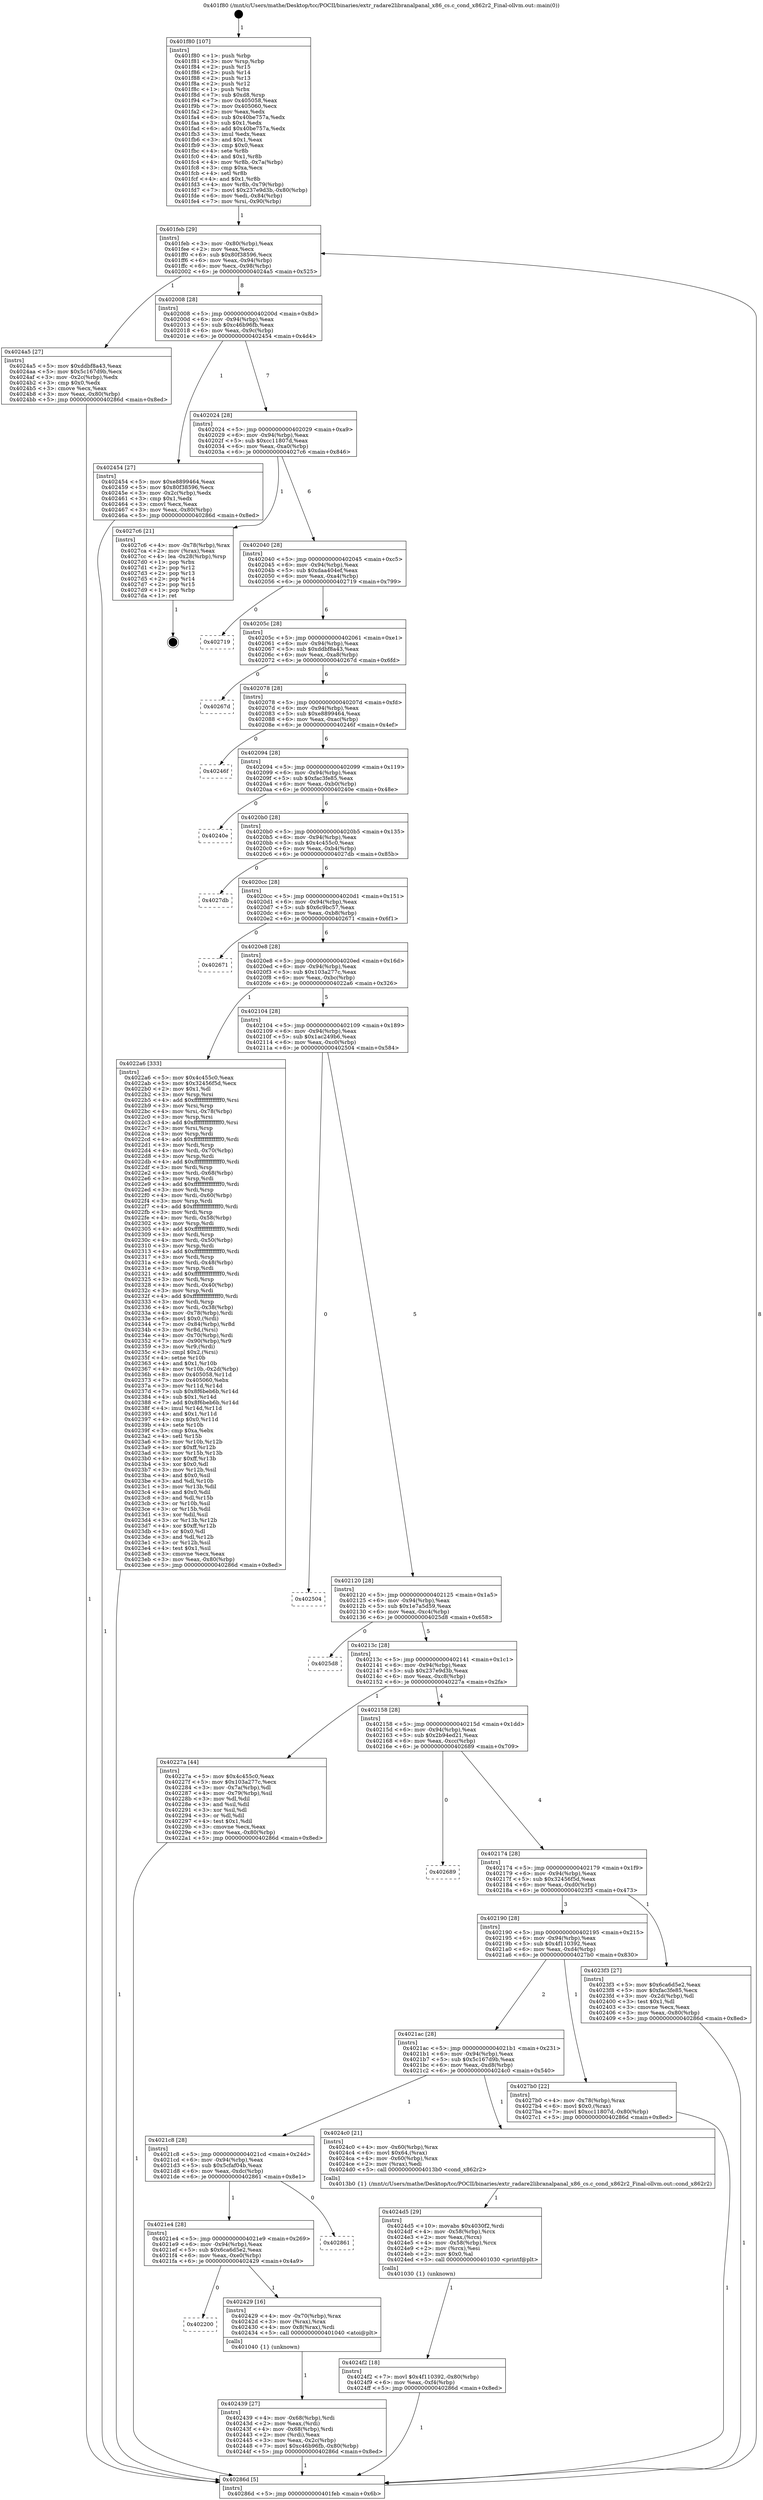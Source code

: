 digraph "0x401f80" {
  label = "0x401f80 (/mnt/c/Users/mathe/Desktop/tcc/POCII/binaries/extr_radare2libranalpanal_x86_cs.c_cond_x862r2_Final-ollvm.out::main(0))"
  labelloc = "t"
  node[shape=record]

  Entry [label="",width=0.3,height=0.3,shape=circle,fillcolor=black,style=filled]
  "0x401feb" [label="{
     0x401feb [29]\l
     | [instrs]\l
     &nbsp;&nbsp;0x401feb \<+3\>: mov -0x80(%rbp),%eax\l
     &nbsp;&nbsp;0x401fee \<+2\>: mov %eax,%ecx\l
     &nbsp;&nbsp;0x401ff0 \<+6\>: sub $0x80f38596,%ecx\l
     &nbsp;&nbsp;0x401ff6 \<+6\>: mov %eax,-0x94(%rbp)\l
     &nbsp;&nbsp;0x401ffc \<+6\>: mov %ecx,-0x98(%rbp)\l
     &nbsp;&nbsp;0x402002 \<+6\>: je 00000000004024a5 \<main+0x525\>\l
  }"]
  "0x4024a5" [label="{
     0x4024a5 [27]\l
     | [instrs]\l
     &nbsp;&nbsp;0x4024a5 \<+5\>: mov $0xddbf8a43,%eax\l
     &nbsp;&nbsp;0x4024aa \<+5\>: mov $0x5c167d9b,%ecx\l
     &nbsp;&nbsp;0x4024af \<+3\>: mov -0x2c(%rbp),%edx\l
     &nbsp;&nbsp;0x4024b2 \<+3\>: cmp $0x0,%edx\l
     &nbsp;&nbsp;0x4024b5 \<+3\>: cmove %ecx,%eax\l
     &nbsp;&nbsp;0x4024b8 \<+3\>: mov %eax,-0x80(%rbp)\l
     &nbsp;&nbsp;0x4024bb \<+5\>: jmp 000000000040286d \<main+0x8ed\>\l
  }"]
  "0x402008" [label="{
     0x402008 [28]\l
     | [instrs]\l
     &nbsp;&nbsp;0x402008 \<+5\>: jmp 000000000040200d \<main+0x8d\>\l
     &nbsp;&nbsp;0x40200d \<+6\>: mov -0x94(%rbp),%eax\l
     &nbsp;&nbsp;0x402013 \<+5\>: sub $0xc46b96fb,%eax\l
     &nbsp;&nbsp;0x402018 \<+6\>: mov %eax,-0x9c(%rbp)\l
     &nbsp;&nbsp;0x40201e \<+6\>: je 0000000000402454 \<main+0x4d4\>\l
  }"]
  Exit [label="",width=0.3,height=0.3,shape=circle,fillcolor=black,style=filled,peripheries=2]
  "0x402454" [label="{
     0x402454 [27]\l
     | [instrs]\l
     &nbsp;&nbsp;0x402454 \<+5\>: mov $0xe8899464,%eax\l
     &nbsp;&nbsp;0x402459 \<+5\>: mov $0x80f38596,%ecx\l
     &nbsp;&nbsp;0x40245e \<+3\>: mov -0x2c(%rbp),%edx\l
     &nbsp;&nbsp;0x402461 \<+3\>: cmp $0x1,%edx\l
     &nbsp;&nbsp;0x402464 \<+3\>: cmovl %ecx,%eax\l
     &nbsp;&nbsp;0x402467 \<+3\>: mov %eax,-0x80(%rbp)\l
     &nbsp;&nbsp;0x40246a \<+5\>: jmp 000000000040286d \<main+0x8ed\>\l
  }"]
  "0x402024" [label="{
     0x402024 [28]\l
     | [instrs]\l
     &nbsp;&nbsp;0x402024 \<+5\>: jmp 0000000000402029 \<main+0xa9\>\l
     &nbsp;&nbsp;0x402029 \<+6\>: mov -0x94(%rbp),%eax\l
     &nbsp;&nbsp;0x40202f \<+5\>: sub $0xcc11807d,%eax\l
     &nbsp;&nbsp;0x402034 \<+6\>: mov %eax,-0xa0(%rbp)\l
     &nbsp;&nbsp;0x40203a \<+6\>: je 00000000004027c6 \<main+0x846\>\l
  }"]
  "0x4024f2" [label="{
     0x4024f2 [18]\l
     | [instrs]\l
     &nbsp;&nbsp;0x4024f2 \<+7\>: movl $0x4f110392,-0x80(%rbp)\l
     &nbsp;&nbsp;0x4024f9 \<+6\>: mov %eax,-0xf4(%rbp)\l
     &nbsp;&nbsp;0x4024ff \<+5\>: jmp 000000000040286d \<main+0x8ed\>\l
  }"]
  "0x4027c6" [label="{
     0x4027c6 [21]\l
     | [instrs]\l
     &nbsp;&nbsp;0x4027c6 \<+4\>: mov -0x78(%rbp),%rax\l
     &nbsp;&nbsp;0x4027ca \<+2\>: mov (%rax),%eax\l
     &nbsp;&nbsp;0x4027cc \<+4\>: lea -0x28(%rbp),%rsp\l
     &nbsp;&nbsp;0x4027d0 \<+1\>: pop %rbx\l
     &nbsp;&nbsp;0x4027d1 \<+2\>: pop %r12\l
     &nbsp;&nbsp;0x4027d3 \<+2\>: pop %r13\l
     &nbsp;&nbsp;0x4027d5 \<+2\>: pop %r14\l
     &nbsp;&nbsp;0x4027d7 \<+2\>: pop %r15\l
     &nbsp;&nbsp;0x4027d9 \<+1\>: pop %rbp\l
     &nbsp;&nbsp;0x4027da \<+1\>: ret\l
  }"]
  "0x402040" [label="{
     0x402040 [28]\l
     | [instrs]\l
     &nbsp;&nbsp;0x402040 \<+5\>: jmp 0000000000402045 \<main+0xc5\>\l
     &nbsp;&nbsp;0x402045 \<+6\>: mov -0x94(%rbp),%eax\l
     &nbsp;&nbsp;0x40204b \<+5\>: sub $0xdaa404ef,%eax\l
     &nbsp;&nbsp;0x402050 \<+6\>: mov %eax,-0xa4(%rbp)\l
     &nbsp;&nbsp;0x402056 \<+6\>: je 0000000000402719 \<main+0x799\>\l
  }"]
  "0x4024d5" [label="{
     0x4024d5 [29]\l
     | [instrs]\l
     &nbsp;&nbsp;0x4024d5 \<+10\>: movabs $0x4030f2,%rdi\l
     &nbsp;&nbsp;0x4024df \<+4\>: mov -0x58(%rbp),%rcx\l
     &nbsp;&nbsp;0x4024e3 \<+2\>: mov %eax,(%rcx)\l
     &nbsp;&nbsp;0x4024e5 \<+4\>: mov -0x58(%rbp),%rcx\l
     &nbsp;&nbsp;0x4024e9 \<+2\>: mov (%rcx),%esi\l
     &nbsp;&nbsp;0x4024eb \<+2\>: mov $0x0,%al\l
     &nbsp;&nbsp;0x4024ed \<+5\>: call 0000000000401030 \<printf@plt\>\l
     | [calls]\l
     &nbsp;&nbsp;0x401030 \{1\} (unknown)\l
  }"]
  "0x402719" [label="{
     0x402719\l
  }", style=dashed]
  "0x40205c" [label="{
     0x40205c [28]\l
     | [instrs]\l
     &nbsp;&nbsp;0x40205c \<+5\>: jmp 0000000000402061 \<main+0xe1\>\l
     &nbsp;&nbsp;0x402061 \<+6\>: mov -0x94(%rbp),%eax\l
     &nbsp;&nbsp;0x402067 \<+5\>: sub $0xddbf8a43,%eax\l
     &nbsp;&nbsp;0x40206c \<+6\>: mov %eax,-0xa8(%rbp)\l
     &nbsp;&nbsp;0x402072 \<+6\>: je 000000000040267d \<main+0x6fd\>\l
  }"]
  "0x402439" [label="{
     0x402439 [27]\l
     | [instrs]\l
     &nbsp;&nbsp;0x402439 \<+4\>: mov -0x68(%rbp),%rdi\l
     &nbsp;&nbsp;0x40243d \<+2\>: mov %eax,(%rdi)\l
     &nbsp;&nbsp;0x40243f \<+4\>: mov -0x68(%rbp),%rdi\l
     &nbsp;&nbsp;0x402443 \<+2\>: mov (%rdi),%eax\l
     &nbsp;&nbsp;0x402445 \<+3\>: mov %eax,-0x2c(%rbp)\l
     &nbsp;&nbsp;0x402448 \<+7\>: movl $0xc46b96fb,-0x80(%rbp)\l
     &nbsp;&nbsp;0x40244f \<+5\>: jmp 000000000040286d \<main+0x8ed\>\l
  }"]
  "0x40267d" [label="{
     0x40267d\l
  }", style=dashed]
  "0x402078" [label="{
     0x402078 [28]\l
     | [instrs]\l
     &nbsp;&nbsp;0x402078 \<+5\>: jmp 000000000040207d \<main+0xfd\>\l
     &nbsp;&nbsp;0x40207d \<+6\>: mov -0x94(%rbp),%eax\l
     &nbsp;&nbsp;0x402083 \<+5\>: sub $0xe8899464,%eax\l
     &nbsp;&nbsp;0x402088 \<+6\>: mov %eax,-0xac(%rbp)\l
     &nbsp;&nbsp;0x40208e \<+6\>: je 000000000040246f \<main+0x4ef\>\l
  }"]
  "0x402200" [label="{
     0x402200\l
  }", style=dashed]
  "0x40246f" [label="{
     0x40246f\l
  }", style=dashed]
  "0x402094" [label="{
     0x402094 [28]\l
     | [instrs]\l
     &nbsp;&nbsp;0x402094 \<+5\>: jmp 0000000000402099 \<main+0x119\>\l
     &nbsp;&nbsp;0x402099 \<+6\>: mov -0x94(%rbp),%eax\l
     &nbsp;&nbsp;0x40209f \<+5\>: sub $0xfac3fe85,%eax\l
     &nbsp;&nbsp;0x4020a4 \<+6\>: mov %eax,-0xb0(%rbp)\l
     &nbsp;&nbsp;0x4020aa \<+6\>: je 000000000040240e \<main+0x48e\>\l
  }"]
  "0x402429" [label="{
     0x402429 [16]\l
     | [instrs]\l
     &nbsp;&nbsp;0x402429 \<+4\>: mov -0x70(%rbp),%rax\l
     &nbsp;&nbsp;0x40242d \<+3\>: mov (%rax),%rax\l
     &nbsp;&nbsp;0x402430 \<+4\>: mov 0x8(%rax),%rdi\l
     &nbsp;&nbsp;0x402434 \<+5\>: call 0000000000401040 \<atoi@plt\>\l
     | [calls]\l
     &nbsp;&nbsp;0x401040 \{1\} (unknown)\l
  }"]
  "0x40240e" [label="{
     0x40240e\l
  }", style=dashed]
  "0x4020b0" [label="{
     0x4020b0 [28]\l
     | [instrs]\l
     &nbsp;&nbsp;0x4020b0 \<+5\>: jmp 00000000004020b5 \<main+0x135\>\l
     &nbsp;&nbsp;0x4020b5 \<+6\>: mov -0x94(%rbp),%eax\l
     &nbsp;&nbsp;0x4020bb \<+5\>: sub $0x4c455c0,%eax\l
     &nbsp;&nbsp;0x4020c0 \<+6\>: mov %eax,-0xb4(%rbp)\l
     &nbsp;&nbsp;0x4020c6 \<+6\>: je 00000000004027db \<main+0x85b\>\l
  }"]
  "0x4021e4" [label="{
     0x4021e4 [28]\l
     | [instrs]\l
     &nbsp;&nbsp;0x4021e4 \<+5\>: jmp 00000000004021e9 \<main+0x269\>\l
     &nbsp;&nbsp;0x4021e9 \<+6\>: mov -0x94(%rbp),%eax\l
     &nbsp;&nbsp;0x4021ef \<+5\>: sub $0x6ca6d5e2,%eax\l
     &nbsp;&nbsp;0x4021f4 \<+6\>: mov %eax,-0xe0(%rbp)\l
     &nbsp;&nbsp;0x4021fa \<+6\>: je 0000000000402429 \<main+0x4a9\>\l
  }"]
  "0x4027db" [label="{
     0x4027db\l
  }", style=dashed]
  "0x4020cc" [label="{
     0x4020cc [28]\l
     | [instrs]\l
     &nbsp;&nbsp;0x4020cc \<+5\>: jmp 00000000004020d1 \<main+0x151\>\l
     &nbsp;&nbsp;0x4020d1 \<+6\>: mov -0x94(%rbp),%eax\l
     &nbsp;&nbsp;0x4020d7 \<+5\>: sub $0x6c9bc57,%eax\l
     &nbsp;&nbsp;0x4020dc \<+6\>: mov %eax,-0xb8(%rbp)\l
     &nbsp;&nbsp;0x4020e2 \<+6\>: je 0000000000402671 \<main+0x6f1\>\l
  }"]
  "0x402861" [label="{
     0x402861\l
  }", style=dashed]
  "0x402671" [label="{
     0x402671\l
  }", style=dashed]
  "0x4020e8" [label="{
     0x4020e8 [28]\l
     | [instrs]\l
     &nbsp;&nbsp;0x4020e8 \<+5\>: jmp 00000000004020ed \<main+0x16d\>\l
     &nbsp;&nbsp;0x4020ed \<+6\>: mov -0x94(%rbp),%eax\l
     &nbsp;&nbsp;0x4020f3 \<+5\>: sub $0x103a277c,%eax\l
     &nbsp;&nbsp;0x4020f8 \<+6\>: mov %eax,-0xbc(%rbp)\l
     &nbsp;&nbsp;0x4020fe \<+6\>: je 00000000004022a6 \<main+0x326\>\l
  }"]
  "0x4021c8" [label="{
     0x4021c8 [28]\l
     | [instrs]\l
     &nbsp;&nbsp;0x4021c8 \<+5\>: jmp 00000000004021cd \<main+0x24d\>\l
     &nbsp;&nbsp;0x4021cd \<+6\>: mov -0x94(%rbp),%eax\l
     &nbsp;&nbsp;0x4021d3 \<+5\>: sub $0x5cfaf04b,%eax\l
     &nbsp;&nbsp;0x4021d8 \<+6\>: mov %eax,-0xdc(%rbp)\l
     &nbsp;&nbsp;0x4021de \<+6\>: je 0000000000402861 \<main+0x8e1\>\l
  }"]
  "0x4022a6" [label="{
     0x4022a6 [333]\l
     | [instrs]\l
     &nbsp;&nbsp;0x4022a6 \<+5\>: mov $0x4c455c0,%eax\l
     &nbsp;&nbsp;0x4022ab \<+5\>: mov $0x32456f5d,%ecx\l
     &nbsp;&nbsp;0x4022b0 \<+2\>: mov $0x1,%dl\l
     &nbsp;&nbsp;0x4022b2 \<+3\>: mov %rsp,%rsi\l
     &nbsp;&nbsp;0x4022b5 \<+4\>: add $0xfffffffffffffff0,%rsi\l
     &nbsp;&nbsp;0x4022b9 \<+3\>: mov %rsi,%rsp\l
     &nbsp;&nbsp;0x4022bc \<+4\>: mov %rsi,-0x78(%rbp)\l
     &nbsp;&nbsp;0x4022c0 \<+3\>: mov %rsp,%rsi\l
     &nbsp;&nbsp;0x4022c3 \<+4\>: add $0xfffffffffffffff0,%rsi\l
     &nbsp;&nbsp;0x4022c7 \<+3\>: mov %rsi,%rsp\l
     &nbsp;&nbsp;0x4022ca \<+3\>: mov %rsp,%rdi\l
     &nbsp;&nbsp;0x4022cd \<+4\>: add $0xfffffffffffffff0,%rdi\l
     &nbsp;&nbsp;0x4022d1 \<+3\>: mov %rdi,%rsp\l
     &nbsp;&nbsp;0x4022d4 \<+4\>: mov %rdi,-0x70(%rbp)\l
     &nbsp;&nbsp;0x4022d8 \<+3\>: mov %rsp,%rdi\l
     &nbsp;&nbsp;0x4022db \<+4\>: add $0xfffffffffffffff0,%rdi\l
     &nbsp;&nbsp;0x4022df \<+3\>: mov %rdi,%rsp\l
     &nbsp;&nbsp;0x4022e2 \<+4\>: mov %rdi,-0x68(%rbp)\l
     &nbsp;&nbsp;0x4022e6 \<+3\>: mov %rsp,%rdi\l
     &nbsp;&nbsp;0x4022e9 \<+4\>: add $0xfffffffffffffff0,%rdi\l
     &nbsp;&nbsp;0x4022ed \<+3\>: mov %rdi,%rsp\l
     &nbsp;&nbsp;0x4022f0 \<+4\>: mov %rdi,-0x60(%rbp)\l
     &nbsp;&nbsp;0x4022f4 \<+3\>: mov %rsp,%rdi\l
     &nbsp;&nbsp;0x4022f7 \<+4\>: add $0xfffffffffffffff0,%rdi\l
     &nbsp;&nbsp;0x4022fb \<+3\>: mov %rdi,%rsp\l
     &nbsp;&nbsp;0x4022fe \<+4\>: mov %rdi,-0x58(%rbp)\l
     &nbsp;&nbsp;0x402302 \<+3\>: mov %rsp,%rdi\l
     &nbsp;&nbsp;0x402305 \<+4\>: add $0xfffffffffffffff0,%rdi\l
     &nbsp;&nbsp;0x402309 \<+3\>: mov %rdi,%rsp\l
     &nbsp;&nbsp;0x40230c \<+4\>: mov %rdi,-0x50(%rbp)\l
     &nbsp;&nbsp;0x402310 \<+3\>: mov %rsp,%rdi\l
     &nbsp;&nbsp;0x402313 \<+4\>: add $0xfffffffffffffff0,%rdi\l
     &nbsp;&nbsp;0x402317 \<+3\>: mov %rdi,%rsp\l
     &nbsp;&nbsp;0x40231a \<+4\>: mov %rdi,-0x48(%rbp)\l
     &nbsp;&nbsp;0x40231e \<+3\>: mov %rsp,%rdi\l
     &nbsp;&nbsp;0x402321 \<+4\>: add $0xfffffffffffffff0,%rdi\l
     &nbsp;&nbsp;0x402325 \<+3\>: mov %rdi,%rsp\l
     &nbsp;&nbsp;0x402328 \<+4\>: mov %rdi,-0x40(%rbp)\l
     &nbsp;&nbsp;0x40232c \<+3\>: mov %rsp,%rdi\l
     &nbsp;&nbsp;0x40232f \<+4\>: add $0xfffffffffffffff0,%rdi\l
     &nbsp;&nbsp;0x402333 \<+3\>: mov %rdi,%rsp\l
     &nbsp;&nbsp;0x402336 \<+4\>: mov %rdi,-0x38(%rbp)\l
     &nbsp;&nbsp;0x40233a \<+4\>: mov -0x78(%rbp),%rdi\l
     &nbsp;&nbsp;0x40233e \<+6\>: movl $0x0,(%rdi)\l
     &nbsp;&nbsp;0x402344 \<+7\>: mov -0x84(%rbp),%r8d\l
     &nbsp;&nbsp;0x40234b \<+3\>: mov %r8d,(%rsi)\l
     &nbsp;&nbsp;0x40234e \<+4\>: mov -0x70(%rbp),%rdi\l
     &nbsp;&nbsp;0x402352 \<+7\>: mov -0x90(%rbp),%r9\l
     &nbsp;&nbsp;0x402359 \<+3\>: mov %r9,(%rdi)\l
     &nbsp;&nbsp;0x40235c \<+3\>: cmpl $0x2,(%rsi)\l
     &nbsp;&nbsp;0x40235f \<+4\>: setne %r10b\l
     &nbsp;&nbsp;0x402363 \<+4\>: and $0x1,%r10b\l
     &nbsp;&nbsp;0x402367 \<+4\>: mov %r10b,-0x2d(%rbp)\l
     &nbsp;&nbsp;0x40236b \<+8\>: mov 0x405058,%r11d\l
     &nbsp;&nbsp;0x402373 \<+7\>: mov 0x405060,%ebx\l
     &nbsp;&nbsp;0x40237a \<+3\>: mov %r11d,%r14d\l
     &nbsp;&nbsp;0x40237d \<+7\>: sub $0x8f6beb6b,%r14d\l
     &nbsp;&nbsp;0x402384 \<+4\>: sub $0x1,%r14d\l
     &nbsp;&nbsp;0x402388 \<+7\>: add $0x8f6beb6b,%r14d\l
     &nbsp;&nbsp;0x40238f \<+4\>: imul %r14d,%r11d\l
     &nbsp;&nbsp;0x402393 \<+4\>: and $0x1,%r11d\l
     &nbsp;&nbsp;0x402397 \<+4\>: cmp $0x0,%r11d\l
     &nbsp;&nbsp;0x40239b \<+4\>: sete %r10b\l
     &nbsp;&nbsp;0x40239f \<+3\>: cmp $0xa,%ebx\l
     &nbsp;&nbsp;0x4023a2 \<+4\>: setl %r15b\l
     &nbsp;&nbsp;0x4023a6 \<+3\>: mov %r10b,%r12b\l
     &nbsp;&nbsp;0x4023a9 \<+4\>: xor $0xff,%r12b\l
     &nbsp;&nbsp;0x4023ad \<+3\>: mov %r15b,%r13b\l
     &nbsp;&nbsp;0x4023b0 \<+4\>: xor $0xff,%r13b\l
     &nbsp;&nbsp;0x4023b4 \<+3\>: xor $0x0,%dl\l
     &nbsp;&nbsp;0x4023b7 \<+3\>: mov %r12b,%sil\l
     &nbsp;&nbsp;0x4023ba \<+4\>: and $0x0,%sil\l
     &nbsp;&nbsp;0x4023be \<+3\>: and %dl,%r10b\l
     &nbsp;&nbsp;0x4023c1 \<+3\>: mov %r13b,%dil\l
     &nbsp;&nbsp;0x4023c4 \<+4\>: and $0x0,%dil\l
     &nbsp;&nbsp;0x4023c8 \<+3\>: and %dl,%r15b\l
     &nbsp;&nbsp;0x4023cb \<+3\>: or %r10b,%sil\l
     &nbsp;&nbsp;0x4023ce \<+3\>: or %r15b,%dil\l
     &nbsp;&nbsp;0x4023d1 \<+3\>: xor %dil,%sil\l
     &nbsp;&nbsp;0x4023d4 \<+3\>: or %r13b,%r12b\l
     &nbsp;&nbsp;0x4023d7 \<+4\>: xor $0xff,%r12b\l
     &nbsp;&nbsp;0x4023db \<+3\>: or $0x0,%dl\l
     &nbsp;&nbsp;0x4023de \<+3\>: and %dl,%r12b\l
     &nbsp;&nbsp;0x4023e1 \<+3\>: or %r12b,%sil\l
     &nbsp;&nbsp;0x4023e4 \<+4\>: test $0x1,%sil\l
     &nbsp;&nbsp;0x4023e8 \<+3\>: cmovne %ecx,%eax\l
     &nbsp;&nbsp;0x4023eb \<+3\>: mov %eax,-0x80(%rbp)\l
     &nbsp;&nbsp;0x4023ee \<+5\>: jmp 000000000040286d \<main+0x8ed\>\l
  }"]
  "0x402104" [label="{
     0x402104 [28]\l
     | [instrs]\l
     &nbsp;&nbsp;0x402104 \<+5\>: jmp 0000000000402109 \<main+0x189\>\l
     &nbsp;&nbsp;0x402109 \<+6\>: mov -0x94(%rbp),%eax\l
     &nbsp;&nbsp;0x40210f \<+5\>: sub $0x1ac249b6,%eax\l
     &nbsp;&nbsp;0x402114 \<+6\>: mov %eax,-0xc0(%rbp)\l
     &nbsp;&nbsp;0x40211a \<+6\>: je 0000000000402504 \<main+0x584\>\l
  }"]
  "0x4024c0" [label="{
     0x4024c0 [21]\l
     | [instrs]\l
     &nbsp;&nbsp;0x4024c0 \<+4\>: mov -0x60(%rbp),%rax\l
     &nbsp;&nbsp;0x4024c4 \<+6\>: movl $0x64,(%rax)\l
     &nbsp;&nbsp;0x4024ca \<+4\>: mov -0x60(%rbp),%rax\l
     &nbsp;&nbsp;0x4024ce \<+2\>: mov (%rax),%edi\l
     &nbsp;&nbsp;0x4024d0 \<+5\>: call 00000000004013b0 \<cond_x862r2\>\l
     | [calls]\l
     &nbsp;&nbsp;0x4013b0 \{1\} (/mnt/c/Users/mathe/Desktop/tcc/POCII/binaries/extr_radare2libranalpanal_x86_cs.c_cond_x862r2_Final-ollvm.out::cond_x862r2)\l
  }"]
  "0x402504" [label="{
     0x402504\l
  }", style=dashed]
  "0x402120" [label="{
     0x402120 [28]\l
     | [instrs]\l
     &nbsp;&nbsp;0x402120 \<+5\>: jmp 0000000000402125 \<main+0x1a5\>\l
     &nbsp;&nbsp;0x402125 \<+6\>: mov -0x94(%rbp),%eax\l
     &nbsp;&nbsp;0x40212b \<+5\>: sub $0x1e7a5d59,%eax\l
     &nbsp;&nbsp;0x402130 \<+6\>: mov %eax,-0xc4(%rbp)\l
     &nbsp;&nbsp;0x402136 \<+6\>: je 00000000004025d8 \<main+0x658\>\l
  }"]
  "0x4021ac" [label="{
     0x4021ac [28]\l
     | [instrs]\l
     &nbsp;&nbsp;0x4021ac \<+5\>: jmp 00000000004021b1 \<main+0x231\>\l
     &nbsp;&nbsp;0x4021b1 \<+6\>: mov -0x94(%rbp),%eax\l
     &nbsp;&nbsp;0x4021b7 \<+5\>: sub $0x5c167d9b,%eax\l
     &nbsp;&nbsp;0x4021bc \<+6\>: mov %eax,-0xd8(%rbp)\l
     &nbsp;&nbsp;0x4021c2 \<+6\>: je 00000000004024c0 \<main+0x540\>\l
  }"]
  "0x4025d8" [label="{
     0x4025d8\l
  }", style=dashed]
  "0x40213c" [label="{
     0x40213c [28]\l
     | [instrs]\l
     &nbsp;&nbsp;0x40213c \<+5\>: jmp 0000000000402141 \<main+0x1c1\>\l
     &nbsp;&nbsp;0x402141 \<+6\>: mov -0x94(%rbp),%eax\l
     &nbsp;&nbsp;0x402147 \<+5\>: sub $0x237e9d3b,%eax\l
     &nbsp;&nbsp;0x40214c \<+6\>: mov %eax,-0xc8(%rbp)\l
     &nbsp;&nbsp;0x402152 \<+6\>: je 000000000040227a \<main+0x2fa\>\l
  }"]
  "0x4027b0" [label="{
     0x4027b0 [22]\l
     | [instrs]\l
     &nbsp;&nbsp;0x4027b0 \<+4\>: mov -0x78(%rbp),%rax\l
     &nbsp;&nbsp;0x4027b4 \<+6\>: movl $0x0,(%rax)\l
     &nbsp;&nbsp;0x4027ba \<+7\>: movl $0xcc11807d,-0x80(%rbp)\l
     &nbsp;&nbsp;0x4027c1 \<+5\>: jmp 000000000040286d \<main+0x8ed\>\l
  }"]
  "0x40227a" [label="{
     0x40227a [44]\l
     | [instrs]\l
     &nbsp;&nbsp;0x40227a \<+5\>: mov $0x4c455c0,%eax\l
     &nbsp;&nbsp;0x40227f \<+5\>: mov $0x103a277c,%ecx\l
     &nbsp;&nbsp;0x402284 \<+3\>: mov -0x7a(%rbp),%dl\l
     &nbsp;&nbsp;0x402287 \<+4\>: mov -0x79(%rbp),%sil\l
     &nbsp;&nbsp;0x40228b \<+3\>: mov %dl,%dil\l
     &nbsp;&nbsp;0x40228e \<+3\>: and %sil,%dil\l
     &nbsp;&nbsp;0x402291 \<+3\>: xor %sil,%dl\l
     &nbsp;&nbsp;0x402294 \<+3\>: or %dl,%dil\l
     &nbsp;&nbsp;0x402297 \<+4\>: test $0x1,%dil\l
     &nbsp;&nbsp;0x40229b \<+3\>: cmovne %ecx,%eax\l
     &nbsp;&nbsp;0x40229e \<+3\>: mov %eax,-0x80(%rbp)\l
     &nbsp;&nbsp;0x4022a1 \<+5\>: jmp 000000000040286d \<main+0x8ed\>\l
  }"]
  "0x402158" [label="{
     0x402158 [28]\l
     | [instrs]\l
     &nbsp;&nbsp;0x402158 \<+5\>: jmp 000000000040215d \<main+0x1dd\>\l
     &nbsp;&nbsp;0x40215d \<+6\>: mov -0x94(%rbp),%eax\l
     &nbsp;&nbsp;0x402163 \<+5\>: sub $0x2b94ed21,%eax\l
     &nbsp;&nbsp;0x402168 \<+6\>: mov %eax,-0xcc(%rbp)\l
     &nbsp;&nbsp;0x40216e \<+6\>: je 0000000000402689 \<main+0x709\>\l
  }"]
  "0x40286d" [label="{
     0x40286d [5]\l
     | [instrs]\l
     &nbsp;&nbsp;0x40286d \<+5\>: jmp 0000000000401feb \<main+0x6b\>\l
  }"]
  "0x401f80" [label="{
     0x401f80 [107]\l
     | [instrs]\l
     &nbsp;&nbsp;0x401f80 \<+1\>: push %rbp\l
     &nbsp;&nbsp;0x401f81 \<+3\>: mov %rsp,%rbp\l
     &nbsp;&nbsp;0x401f84 \<+2\>: push %r15\l
     &nbsp;&nbsp;0x401f86 \<+2\>: push %r14\l
     &nbsp;&nbsp;0x401f88 \<+2\>: push %r13\l
     &nbsp;&nbsp;0x401f8a \<+2\>: push %r12\l
     &nbsp;&nbsp;0x401f8c \<+1\>: push %rbx\l
     &nbsp;&nbsp;0x401f8d \<+7\>: sub $0xd8,%rsp\l
     &nbsp;&nbsp;0x401f94 \<+7\>: mov 0x405058,%eax\l
     &nbsp;&nbsp;0x401f9b \<+7\>: mov 0x405060,%ecx\l
     &nbsp;&nbsp;0x401fa2 \<+2\>: mov %eax,%edx\l
     &nbsp;&nbsp;0x401fa4 \<+6\>: sub $0x40be757a,%edx\l
     &nbsp;&nbsp;0x401faa \<+3\>: sub $0x1,%edx\l
     &nbsp;&nbsp;0x401fad \<+6\>: add $0x40be757a,%edx\l
     &nbsp;&nbsp;0x401fb3 \<+3\>: imul %edx,%eax\l
     &nbsp;&nbsp;0x401fb6 \<+3\>: and $0x1,%eax\l
     &nbsp;&nbsp;0x401fb9 \<+3\>: cmp $0x0,%eax\l
     &nbsp;&nbsp;0x401fbc \<+4\>: sete %r8b\l
     &nbsp;&nbsp;0x401fc0 \<+4\>: and $0x1,%r8b\l
     &nbsp;&nbsp;0x401fc4 \<+4\>: mov %r8b,-0x7a(%rbp)\l
     &nbsp;&nbsp;0x401fc8 \<+3\>: cmp $0xa,%ecx\l
     &nbsp;&nbsp;0x401fcb \<+4\>: setl %r8b\l
     &nbsp;&nbsp;0x401fcf \<+4\>: and $0x1,%r8b\l
     &nbsp;&nbsp;0x401fd3 \<+4\>: mov %r8b,-0x79(%rbp)\l
     &nbsp;&nbsp;0x401fd7 \<+7\>: movl $0x237e9d3b,-0x80(%rbp)\l
     &nbsp;&nbsp;0x401fde \<+6\>: mov %edi,-0x84(%rbp)\l
     &nbsp;&nbsp;0x401fe4 \<+7\>: mov %rsi,-0x90(%rbp)\l
  }"]
  "0x402190" [label="{
     0x402190 [28]\l
     | [instrs]\l
     &nbsp;&nbsp;0x402190 \<+5\>: jmp 0000000000402195 \<main+0x215\>\l
     &nbsp;&nbsp;0x402195 \<+6\>: mov -0x94(%rbp),%eax\l
     &nbsp;&nbsp;0x40219b \<+5\>: sub $0x4f110392,%eax\l
     &nbsp;&nbsp;0x4021a0 \<+6\>: mov %eax,-0xd4(%rbp)\l
     &nbsp;&nbsp;0x4021a6 \<+6\>: je 00000000004027b0 \<main+0x830\>\l
  }"]
  "0x4023f3" [label="{
     0x4023f3 [27]\l
     | [instrs]\l
     &nbsp;&nbsp;0x4023f3 \<+5\>: mov $0x6ca6d5e2,%eax\l
     &nbsp;&nbsp;0x4023f8 \<+5\>: mov $0xfac3fe85,%ecx\l
     &nbsp;&nbsp;0x4023fd \<+3\>: mov -0x2d(%rbp),%dl\l
     &nbsp;&nbsp;0x402400 \<+3\>: test $0x1,%dl\l
     &nbsp;&nbsp;0x402403 \<+3\>: cmovne %ecx,%eax\l
     &nbsp;&nbsp;0x402406 \<+3\>: mov %eax,-0x80(%rbp)\l
     &nbsp;&nbsp;0x402409 \<+5\>: jmp 000000000040286d \<main+0x8ed\>\l
  }"]
  "0x402689" [label="{
     0x402689\l
  }", style=dashed]
  "0x402174" [label="{
     0x402174 [28]\l
     | [instrs]\l
     &nbsp;&nbsp;0x402174 \<+5\>: jmp 0000000000402179 \<main+0x1f9\>\l
     &nbsp;&nbsp;0x402179 \<+6\>: mov -0x94(%rbp),%eax\l
     &nbsp;&nbsp;0x40217f \<+5\>: sub $0x32456f5d,%eax\l
     &nbsp;&nbsp;0x402184 \<+6\>: mov %eax,-0xd0(%rbp)\l
     &nbsp;&nbsp;0x40218a \<+6\>: je 00000000004023f3 \<main+0x473\>\l
  }"]
  Entry -> "0x401f80" [label=" 1"]
  "0x401feb" -> "0x4024a5" [label=" 1"]
  "0x401feb" -> "0x402008" [label=" 8"]
  "0x4027c6" -> Exit [label=" 1"]
  "0x402008" -> "0x402454" [label=" 1"]
  "0x402008" -> "0x402024" [label=" 7"]
  "0x4027b0" -> "0x40286d" [label=" 1"]
  "0x402024" -> "0x4027c6" [label=" 1"]
  "0x402024" -> "0x402040" [label=" 6"]
  "0x4024f2" -> "0x40286d" [label=" 1"]
  "0x402040" -> "0x402719" [label=" 0"]
  "0x402040" -> "0x40205c" [label=" 6"]
  "0x4024d5" -> "0x4024f2" [label=" 1"]
  "0x40205c" -> "0x40267d" [label=" 0"]
  "0x40205c" -> "0x402078" [label=" 6"]
  "0x4024c0" -> "0x4024d5" [label=" 1"]
  "0x402078" -> "0x40246f" [label=" 0"]
  "0x402078" -> "0x402094" [label=" 6"]
  "0x4024a5" -> "0x40286d" [label=" 1"]
  "0x402094" -> "0x40240e" [label=" 0"]
  "0x402094" -> "0x4020b0" [label=" 6"]
  "0x402454" -> "0x40286d" [label=" 1"]
  "0x4020b0" -> "0x4027db" [label=" 0"]
  "0x4020b0" -> "0x4020cc" [label=" 6"]
  "0x402429" -> "0x402439" [label=" 1"]
  "0x4020cc" -> "0x402671" [label=" 0"]
  "0x4020cc" -> "0x4020e8" [label=" 6"]
  "0x4021e4" -> "0x402200" [label=" 0"]
  "0x4020e8" -> "0x4022a6" [label=" 1"]
  "0x4020e8" -> "0x402104" [label=" 5"]
  "0x402439" -> "0x40286d" [label=" 1"]
  "0x402104" -> "0x402504" [label=" 0"]
  "0x402104" -> "0x402120" [label=" 5"]
  "0x4021c8" -> "0x4021e4" [label=" 1"]
  "0x402120" -> "0x4025d8" [label=" 0"]
  "0x402120" -> "0x40213c" [label=" 5"]
  "0x4021e4" -> "0x402429" [label=" 1"]
  "0x40213c" -> "0x40227a" [label=" 1"]
  "0x40213c" -> "0x402158" [label=" 4"]
  "0x40227a" -> "0x40286d" [label=" 1"]
  "0x401f80" -> "0x401feb" [label=" 1"]
  "0x40286d" -> "0x401feb" [label=" 8"]
  "0x4021ac" -> "0x4021c8" [label=" 1"]
  "0x4022a6" -> "0x40286d" [label=" 1"]
  "0x4021c8" -> "0x402861" [label=" 0"]
  "0x402158" -> "0x402689" [label=" 0"]
  "0x402158" -> "0x402174" [label=" 4"]
  "0x402190" -> "0x4021ac" [label=" 2"]
  "0x402174" -> "0x4023f3" [label=" 1"]
  "0x402174" -> "0x402190" [label=" 3"]
  "0x4023f3" -> "0x40286d" [label=" 1"]
  "0x4021ac" -> "0x4024c0" [label=" 1"]
  "0x402190" -> "0x4027b0" [label=" 1"]
}
